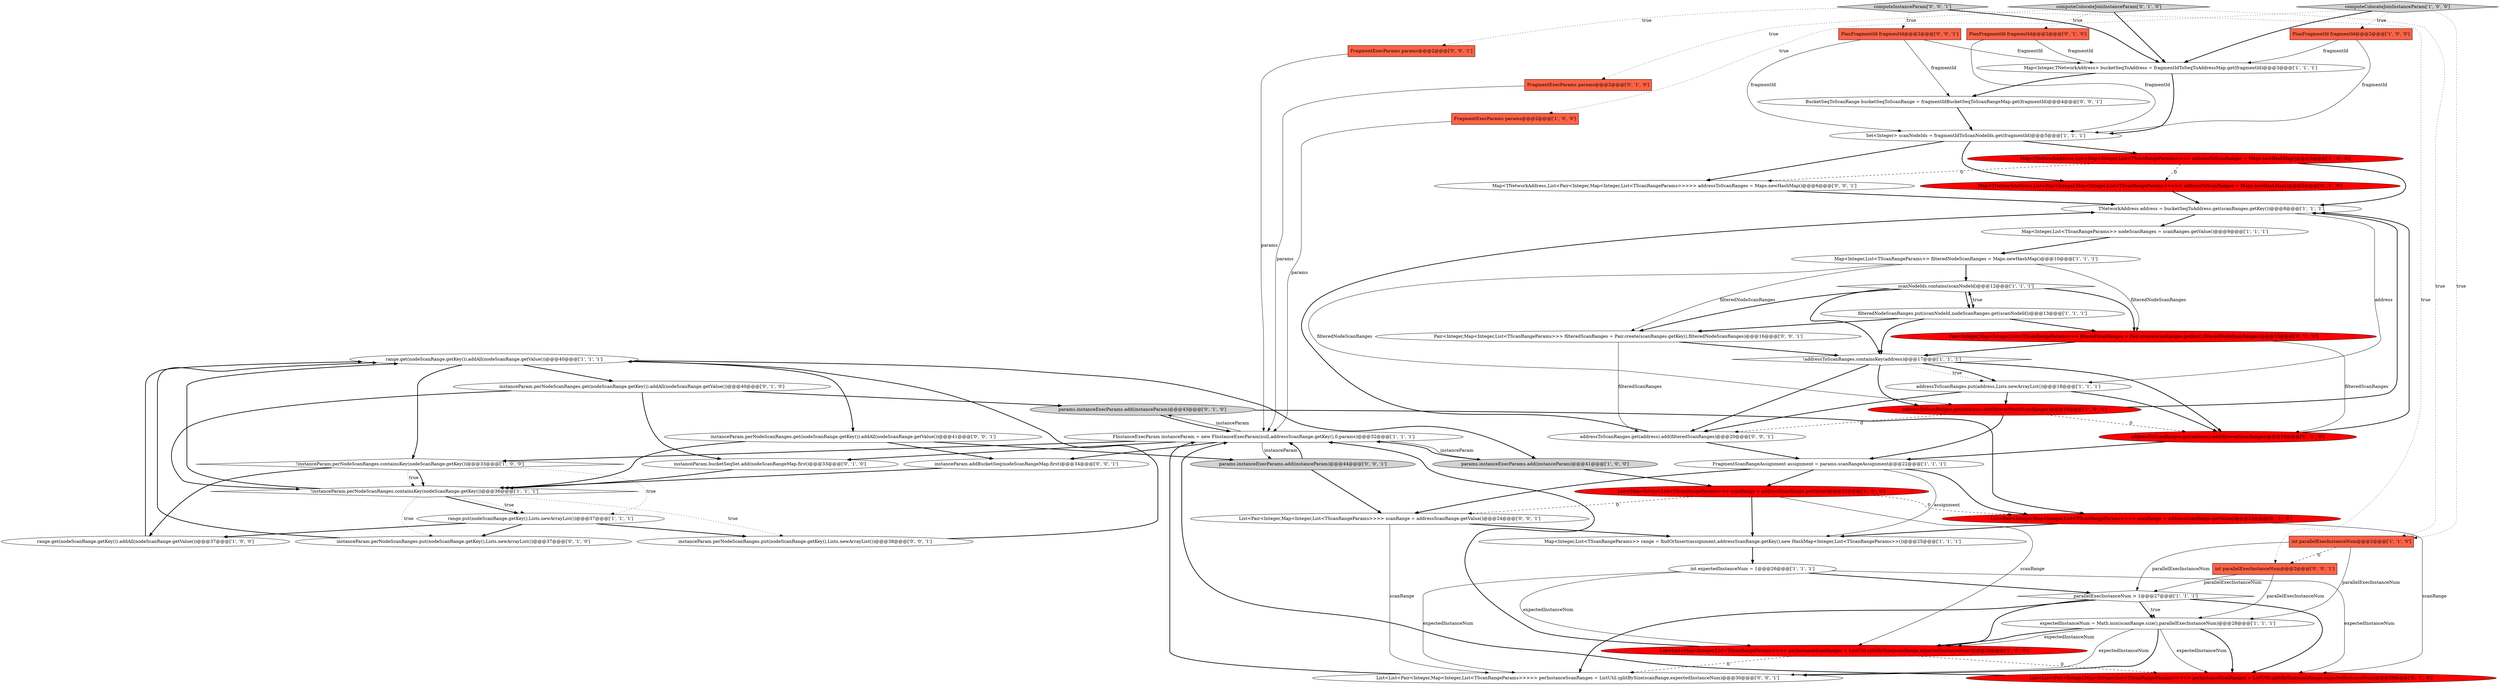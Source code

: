 digraph {
2 [style = filled, label = "range.get(nodeScanRange.getKey()).addAll(nodeScanRange.getValue())@@@40@@@['1', '1', '1']", fillcolor = white, shape = ellipse image = "AAA0AAABBB1BBB"];
42 [style = filled, label = "List<List<Pair<Integer,Map<Integer,List<TScanRangeParams>>>>> perInstanceScanRanges = ListUtil.splitBySize(scanRange,expectedInstanceNum)@@@30@@@['0', '0', '1']", fillcolor = white, shape = ellipse image = "AAA0AAABBB3BBB"];
29 [style = filled, label = "PlanFragmentId fragmentId@@@2@@@['0', '1', '0']", fillcolor = tomato, shape = box image = "AAA0AAABBB2BBB"];
8 [style = filled, label = "Map<Integer,List<TScanRangeParams>> nodeScanRanges = scanRanges.getValue()@@@9@@@['1', '1', '1']", fillcolor = white, shape = ellipse image = "AAA0AAABBB1BBB"];
11 [style = filled, label = "List<List<Map<Integer,List<TScanRangeParams>>>> perInstanceScanRanges = ListUtil.splitBySize(scanRange,expectedInstanceNum)@@@28@@@['1', '0', '0']", fillcolor = red, shape = ellipse image = "AAA1AAABBB1BBB"];
15 [style = filled, label = "Map<Integer,List<TScanRangeParams>> range = findOrInsert(assignment,addressScanRange.getKey(),new HashMap<Integer,List<TScanRangeParams>>())@@@25@@@['1', '1', '1']", fillcolor = white, shape = ellipse image = "AAA0AAABBB1BBB"];
33 [style = filled, label = "List<List<Pair<Integer,Map<Integer,List<TScanRangeParams>>>>> perInstanceScanRanges = ListUtil.splitBySize(scanRange,expectedInstanceNum)@@@29@@@['0', '1', '0']", fillcolor = red, shape = ellipse image = "AAA1AAABBB2BBB"];
27 [style = filled, label = "!instanceParam.perNodeScanRanges.containsKey(nodeScanRange.getKey())@@@36@@@['1', '1', '1']", fillcolor = white, shape = diamond image = "AAA0AAABBB1BBB"];
5 [style = filled, label = "range.put(nodeScanRange.getKey(),Lists.newArrayList())@@@37@@@['1', '1', '1']", fillcolor = white, shape = ellipse image = "AAA0AAABBB1BBB"];
41 [style = filled, label = "Pair<Integer,Map<Integer,List<TScanRangeParams>>> filteredScanRanges = Pair.create(scanRanges.getKey(),filteredNodeScanRanges)@@@16@@@['0', '0', '1']", fillcolor = white, shape = ellipse image = "AAA0AAABBB3BBB"];
20 [style = filled, label = "scanNodeIds.contains(scanNodeId)@@@12@@@['1', '1', '1']", fillcolor = white, shape = diamond image = "AAA0AAABBB1BBB"];
37 [style = filled, label = "Map<TNetworkAddress,List<Pair<Integer,Map<Integer,List<TScanRangeParams>>>>> addressToScanRanges = Maps.newHashMap()@@@5@@@['0', '1', '0']", fillcolor = red, shape = ellipse image = "AAA1AAABBB2BBB"];
45 [style = filled, label = "Map<TNetworkAddress,List<Pair<Integer,Map<Integer,List<TScanRangeParams>>>>> addressToScanRanges = Maps.newHashMap()@@@6@@@['0', '0', '1']", fillcolor = white, shape = ellipse image = "AAA0AAABBB3BBB"];
46 [style = filled, label = "PlanFragmentId fragmentId@@@2@@@['0', '0', '1']", fillcolor = tomato, shape = box image = "AAA0AAABBB3BBB"];
31 [style = filled, label = "params.instanceExecParams.add(instanceParam)@@@43@@@['0', '1', '0']", fillcolor = lightgray, shape = ellipse image = "AAA0AAABBB2BBB"];
39 [style = filled, label = "FragmentExecParams params@@@2@@@['0', '1', '0']", fillcolor = tomato, shape = box image = "AAA0AAABBB2BBB"];
19 [style = filled, label = "Map<Integer,TNetworkAddress> bucketSeqToAddress = fragmentIdToSeqToAddressMap.get(fragmentId)@@@3@@@['1', '1', '1']", fillcolor = white, shape = ellipse image = "AAA0AAABBB1BBB"];
30 [style = filled, label = "Pair<Integer,Map<Integer,List<TScanRangeParams>>> filteredScanRanges = Pair.create(scanRanges.getKey(),filteredNodeScanRanges)@@@15@@@['0', '1', '0']", fillcolor = red, shape = ellipse image = "AAA1AAABBB2BBB"];
18 [style = filled, label = "int expectedInstanceNum = 1@@@26@@@['1', '1', '1']", fillcolor = white, shape = ellipse image = "AAA0AAABBB1BBB"];
34 [style = filled, label = "instanceParam.bucketSeqSet.add(nodeScanRangeMap.first)@@@33@@@['0', '1', '0']", fillcolor = white, shape = ellipse image = "AAA0AAABBB2BBB"];
44 [style = filled, label = "params.instanceExecParams.add(instanceParam)@@@44@@@['0', '0', '1']", fillcolor = lightgray, shape = ellipse image = "AAA0AAABBB3BBB"];
9 [style = filled, label = "FInstanceExecParam instanceParam = new FInstanceExecParam(null,addressScanRange.getKey(),0,params)@@@32@@@['1', '1', '1']", fillcolor = white, shape = ellipse image = "AAA0AAABBB1BBB"];
21 [style = filled, label = "List<Map<Integer,List<TScanRangeParams>>> scanRange = addressScanRange.getValue()@@@22@@@['1', '0', '0']", fillcolor = red, shape = ellipse image = "AAA1AAABBB1BBB"];
52 [style = filled, label = "List<Pair<Integer,Map<Integer,List<TScanRangeParams>>>> scanRange = addressScanRange.getValue()@@@24@@@['0', '0', '1']", fillcolor = white, shape = ellipse image = "AAA0AAABBB3BBB"];
22 [style = filled, label = "range.get(nodeScanRange.getKey()).addAll(nodeScanRange.getValue())@@@37@@@['1', '0', '0']", fillcolor = white, shape = ellipse image = "AAA0AAABBB1BBB"];
49 [style = filled, label = "int parallelExecInstanceNum@@@2@@@['0', '0', '1']", fillcolor = tomato, shape = box image = "AAA0AAABBB3BBB"];
14 [style = filled, label = "Map<TNetworkAddress,List<Map<Integer,List<TScanRangeParams>>>> addressToScanRanges = Maps.newHashMap()@@@5@@@['1', '0', '0']", fillcolor = red, shape = ellipse image = "AAA1AAABBB1BBB"];
50 [style = filled, label = "addressToScanRanges.get(address).add(filteredScanRanges)@@@20@@@['0', '0', '1']", fillcolor = white, shape = ellipse image = "AAA0AAABBB3BBB"];
23 [style = filled, label = "int parallelExecInstanceNum@@@2@@@['1', '1', '0']", fillcolor = tomato, shape = box image = "AAA0AAABBB1BBB"];
35 [style = filled, label = "instanceParam.perNodeScanRanges.get(nodeScanRange.getKey()).addAll(nodeScanRange.getValue())@@@40@@@['0', '1', '0']", fillcolor = white, shape = ellipse image = "AAA0AAABBB2BBB"];
47 [style = filled, label = "FragmentExecParams params@@@2@@@['0', '0', '1']", fillcolor = tomato, shape = box image = "AAA0AAABBB3BBB"];
38 [style = filled, label = "addressToScanRanges.get(address).add(filteredScanRanges)@@@19@@@['0', '1', '0']", fillcolor = red, shape = ellipse image = "AAA1AAABBB2BBB"];
4 [style = filled, label = "filteredNodeScanRanges.put(scanNodeId,nodeScanRanges.get(scanNodeId))@@@13@@@['1', '1', '1']", fillcolor = white, shape = ellipse image = "AAA0AAABBB1BBB"];
28 [style = filled, label = "addressToScanRanges.get(address).add(filteredNodeScanRanges)@@@18@@@['1', '0', '0']", fillcolor = red, shape = ellipse image = "AAA1AAABBB1BBB"];
16 [style = filled, label = "!addressToScanRanges.containsKey(address)@@@17@@@['1', '1', '1']", fillcolor = white, shape = diamond image = "AAA0AAABBB1BBB"];
36 [style = filled, label = "List<Pair<Integer,Map<Integer,List<TScanRangeParams>>>> scanRange = addressScanRange.getValue()@@@23@@@['0', '1', '0']", fillcolor = red, shape = ellipse image = "AAA1AAABBB2BBB"];
40 [style = filled, label = "computeColocateJoinInstanceParam['0', '1', '0']", fillcolor = lightgray, shape = diamond image = "AAA0AAABBB2BBB"];
7 [style = filled, label = "FragmentExecParams params@@@2@@@['1', '0', '0']", fillcolor = tomato, shape = box image = "AAA0AAABBB1BBB"];
6 [style = filled, label = "TNetworkAddress address = bucketSeqToAddress.get(scanRanges.getKey())@@@8@@@['1', '1', '1']", fillcolor = white, shape = ellipse image = "AAA0AAABBB1BBB"];
12 [style = filled, label = "PlanFragmentId fragmentId@@@2@@@['1', '0', '0']", fillcolor = tomato, shape = box image = "AAA0AAABBB1BBB"];
43 [style = filled, label = "instanceParam.addBucketSeq(nodeScanRangeMap.first)@@@34@@@['0', '0', '1']", fillcolor = white, shape = ellipse image = "AAA0AAABBB3BBB"];
32 [style = filled, label = "instanceParam.perNodeScanRanges.put(nodeScanRange.getKey(),Lists.newArrayList())@@@37@@@['0', '1', '0']", fillcolor = white, shape = ellipse image = "AAA0AAABBB2BBB"];
17 [style = filled, label = "expectedInstanceNum = Math.min(scanRange.size(),parallelExecInstanceNum)@@@28@@@['1', '1', '1']", fillcolor = white, shape = ellipse image = "AAA0AAABBB1BBB"];
53 [style = filled, label = "instanceParam.perNodeScanRanges.get(nodeScanRange.getKey()).addAll(nodeScanRange.getValue())@@@41@@@['0', '0', '1']", fillcolor = white, shape = ellipse image = "AAA0AAABBB3BBB"];
1 [style = filled, label = "Map<Integer,List<TScanRangeParams>> filteredNodeScanRanges = Maps.newHashMap()@@@10@@@['1', '1', '1']", fillcolor = white, shape = ellipse image = "AAA0AAABBB1BBB"];
51 [style = filled, label = "instanceParam.perNodeScanRanges.put(nodeScanRange.getKey(),Lists.newArrayList())@@@38@@@['0', '0', '1']", fillcolor = white, shape = ellipse image = "AAA0AAABBB3BBB"];
48 [style = filled, label = "BucketSeqToScanRange bucketSeqToScanRange = fragmentIdBucketSeqToScanRangeMap.get(fragmentId)@@@4@@@['0', '0', '1']", fillcolor = white, shape = ellipse image = "AAA0AAABBB3BBB"];
24 [style = filled, label = "addressToScanRanges.put(address,Lists.newArrayList())@@@18@@@['1', '1', '1']", fillcolor = white, shape = ellipse image = "AAA0AAABBB1BBB"];
10 [style = filled, label = "parallelExecInstanceNum > 1@@@27@@@['1', '1', '1']", fillcolor = white, shape = diamond image = "AAA0AAABBB1BBB"];
54 [style = filled, label = "computeInstanceParam['0', '0', '1']", fillcolor = lightgray, shape = diamond image = "AAA0AAABBB3BBB"];
25 [style = filled, label = "computeColocateJoinInstanceParam['1', '0', '0']", fillcolor = lightgray, shape = diamond image = "AAA0AAABBB1BBB"];
0 [style = filled, label = "FragmentScanRangeAssignment assignment = params.scanRangeAssignment@@@22@@@['1', '1', '1']", fillcolor = white, shape = ellipse image = "AAA0AAABBB1BBB"];
3 [style = filled, label = "params.instanceExecParams.add(instanceParam)@@@41@@@['1', '0', '0']", fillcolor = lightgray, shape = ellipse image = "AAA0AAABBB1BBB"];
26 [style = filled, label = "!instanceParam.perNodeScanRanges.containsKey(nodeScanRange.getKey())@@@33@@@['1', '0', '0']", fillcolor = white, shape = diamond image = "AAA0AAABBB1BBB"];
13 [style = filled, label = "Set<Integer> scanNodeIds = fragmentIdToScanNodeIds.get(fragmentId)@@@5@@@['1', '1', '1']", fillcolor = white, shape = ellipse image = "AAA0AAABBB1BBB"];
2->35 [style = bold, label=""];
54->49 [style = dotted, label="true"];
40->39 [style = dotted, label="true"];
27->32 [style = dotted, label="true"];
28->6 [style = bold, label=""];
2->26 [style = bold, label=""];
31->9 [style = bold, label=""];
21->52 [style = dashed, label="0"];
11->33 [style = dashed, label="0"];
21->15 [style = bold, label=""];
42->9 [style = bold, label=""];
21->11 [style = solid, label="scanRange"];
29->13 [style = solid, label="fragmentId"];
1->20 [style = bold, label=""];
53->44 [style = bold, label=""];
10->17 [style = bold, label=""];
23->49 [style = dashed, label="0"];
40->23 [style = dotted, label="true"];
9->43 [style = bold, label=""];
46->13 [style = solid, label="fragmentId"];
11->9 [style = bold, label=""];
54->19 [style = bold, label=""];
26->22 [style = bold, label=""];
9->26 [style = bold, label=""];
49->17 [style = solid, label="parallelExecInstanceNum"];
8->1 [style = bold, label=""];
28->0 [style = bold, label=""];
0->52 [style = bold, label=""];
2->53 [style = bold, label=""];
53->27 [style = bold, label=""];
36->33 [style = solid, label="scanRange"];
20->16 [style = bold, label=""];
45->6 [style = bold, label=""];
49->10 [style = solid, label="parallelExecInstanceNum"];
9->44 [style = solid, label="instanceParam"];
25->19 [style = bold, label=""];
13->45 [style = bold, label=""];
6->24 [style = solid, label="address"];
27->5 [style = bold, label=""];
13->14 [style = bold, label=""];
27->2 [style = bold, label=""];
4->16 [style = bold, label=""];
10->11 [style = bold, label=""];
24->28 [style = bold, label=""];
35->31 [style = bold, label=""];
9->3 [style = solid, label="instanceParam"];
12->19 [style = solid, label="fragmentId"];
25->12 [style = dotted, label="true"];
24->38 [style = bold, label=""];
0->21 [style = bold, label=""];
12->13 [style = solid, label="fragmentId"];
18->42 [style = solid, label="expectedInstanceNum"];
17->42 [style = bold, label=""];
21->36 [style = dashed, label="0"];
0->36 [style = bold, label=""];
40->29 [style = dotted, label="true"];
38->6 [style = bold, label=""];
23->17 [style = solid, label="parallelExecInstanceNum"];
13->37 [style = bold, label=""];
26->27 [style = bold, label=""];
20->41 [style = bold, label=""];
19->13 [style = bold, label=""];
52->42 [style = solid, label="scanRange"];
30->38 [style = solid, label="filteredScanRanges"];
43->27 [style = bold, label=""];
38->0 [style = bold, label=""];
29->19 [style = solid, label="fragmentId"];
11->42 [style = dashed, label="0"];
48->13 [style = bold, label=""];
25->23 [style = dotted, label="true"];
35->34 [style = bold, label=""];
53->43 [style = bold, label=""];
5->22 [style = bold, label=""];
14->6 [style = bold, label=""];
47->9 [style = solid, label="params"];
16->24 [style = dotted, label="true"];
46->48 [style = solid, label="fragmentId"];
1->30 [style = solid, label="filteredNodeScanRanges"];
52->15 [style = bold, label=""];
14->37 [style = dashed, label="0"];
22->2 [style = bold, label=""];
7->9 [style = solid, label="params"];
1->41 [style = solid, label="filteredNodeScanRanges"];
16->24 [style = bold, label=""];
2->3 [style = bold, label=""];
17->11 [style = solid, label="expectedInstanceNum"];
26->27 [style = dotted, label="true"];
40->19 [style = bold, label=""];
17->42 [style = solid, label="expectedInstanceNum"];
31->36 [style = bold, label=""];
0->15 [style = solid, label="assignment"];
4->41 [style = bold, label=""];
25->7 [style = dotted, label="true"];
16->50 [style = bold, label=""];
10->17 [style = dotted, label="true"];
3->9 [style = bold, label=""];
5->32 [style = bold, label=""];
9->31 [style = solid, label="instanceParam"];
18->10 [style = bold, label=""];
51->2 [style = bold, label=""];
20->4 [style = dotted, label="true"];
50->0 [style = bold, label=""];
14->45 [style = dashed, label="0"];
4->20 [style = bold, label=""];
3->21 [style = bold, label=""];
41->16 [style = bold, label=""];
10->33 [style = bold, label=""];
27->51 [style = dotted, label="true"];
44->9 [style = bold, label=""];
23->10 [style = solid, label="parallelExecInstanceNum"];
28->38 [style = dashed, label="0"];
24->50 [style = bold, label=""];
1->28 [style = solid, label="filteredNodeScanRanges"];
18->11 [style = solid, label="expectedInstanceNum"];
35->27 [style = bold, label=""];
27->5 [style = dotted, label="true"];
50->6 [style = bold, label=""];
19->48 [style = bold, label=""];
5->51 [style = bold, label=""];
39->9 [style = solid, label="params"];
54->46 [style = dotted, label="true"];
17->33 [style = solid, label="expectedInstanceNum"];
36->15 [style = bold, label=""];
17->33 [style = bold, label=""];
46->19 [style = solid, label="fragmentId"];
37->6 [style = bold, label=""];
33->9 [style = bold, label=""];
15->18 [style = bold, label=""];
32->2 [style = bold, label=""];
20->4 [style = bold, label=""];
54->47 [style = dotted, label="true"];
16->28 [style = bold, label=""];
4->30 [style = bold, label=""];
10->42 [style = bold, label=""];
6->8 [style = bold, label=""];
44->52 [style = bold, label=""];
41->50 [style = solid, label="filteredScanRanges"];
20->30 [style = bold, label=""];
30->16 [style = bold, label=""];
18->33 [style = solid, label="expectedInstanceNum"];
26->5 [style = dotted, label="true"];
28->50 [style = dashed, label="0"];
16->38 [style = bold, label=""];
34->27 [style = bold, label=""];
17->11 [style = bold, label=""];
9->34 [style = bold, label=""];
}
